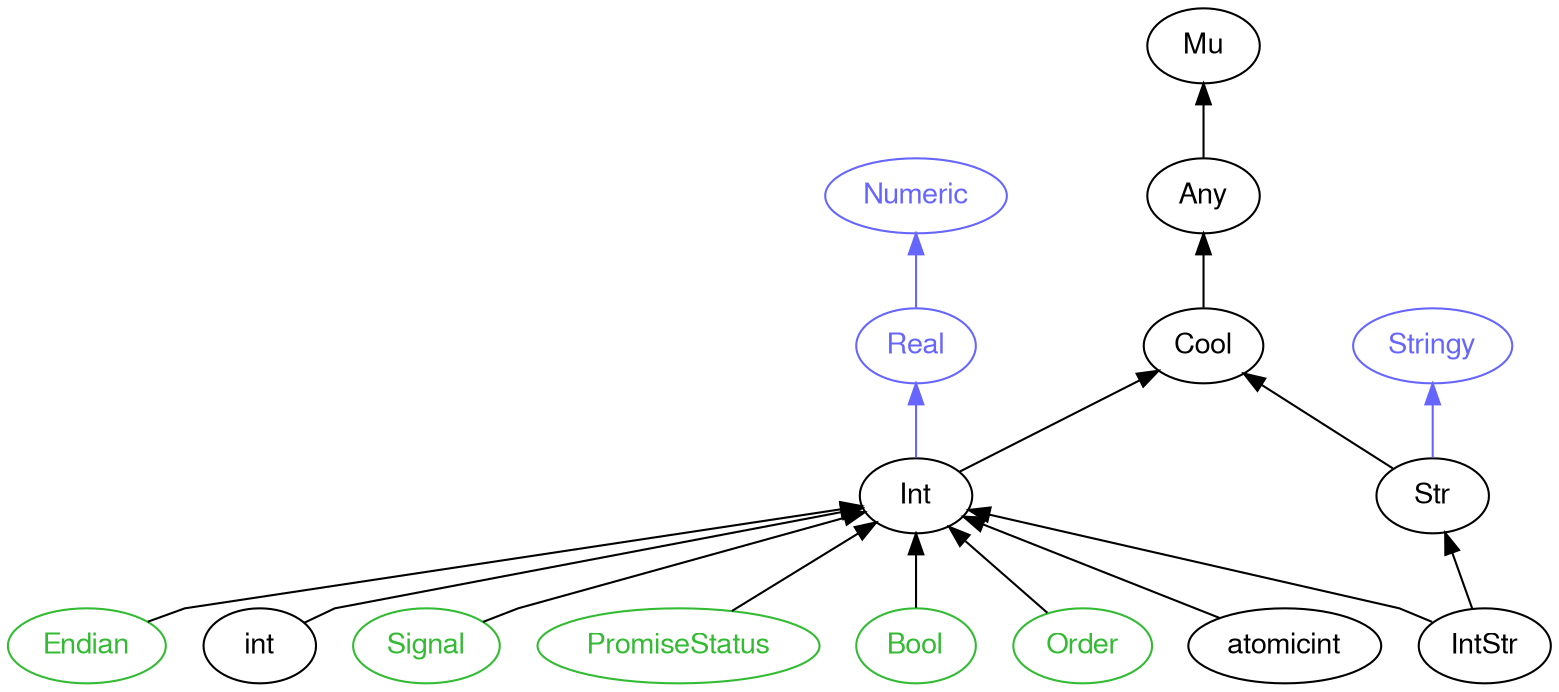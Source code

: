 digraph "perl6-type-graph" {
    rankdir=BT;
    splines=polyline;
    overlap=false; 
    // Types
    "Int" [color="#000000", fontcolor="#000000", href="/type/Int", fontname="FreeSans"];
    "Mu" [color="#000000", fontcolor="#000000", href="/type/Mu", fontname="FreeSans"];
    "Any" [color="#000000", fontcolor="#000000", href="/type/Any", fontname="FreeSans"];
    "Cool" [color="#000000", fontcolor="#000000", href="/type/Cool", fontname="FreeSans"];
    "Numeric" [color="#6666FF", fontcolor="#6666FF", href="/type/Numeric", fontname="FreeSans"];
    "Real" [color="#6666FF", fontcolor="#6666FF", href="/type/Real", fontname="FreeSans"];
    "Endian" [color="#33BB33", fontcolor="#33BB33", href="/type/Endian", fontname="FreeSans"];
    "int" [color="#000000", fontcolor="#000000", href="/type/int", fontname="FreeSans"];
    "Signal" [color="#33BB33", fontcolor="#33BB33", href="/type/Signal", fontname="FreeSans"];
    "Stringy" [color="#6666FF", fontcolor="#6666FF", href="/type/Stringy", fontname="FreeSans"];
    "Str" [color="#000000", fontcolor="#000000", href="/type/Str", fontname="FreeSans"];
    "IntStr" [color="#000000", fontcolor="#000000", href="/type/IntStr", fontname="FreeSans"];
    "PromiseStatus" [color="#33BB33", fontcolor="#33BB33", href="/type/PromiseStatus", fontname="FreeSans"];
    "Bool" [color="#33BB33", fontcolor="#33BB33", href="/type/Bool", fontname="FreeSans"];
    "Order" [color="#33BB33", fontcolor="#33BB33", href="/type/Order", fontname="FreeSans"];
    "atomicint" [color="#000000", fontcolor="#000000", href="/type/atomicint", fontname="FreeSans"];

    // Superclasses
    "Int" -> "Cool" [color="#000000"];
    "Any" -> "Mu" [color="#000000"];
    "Cool" -> "Any" [color="#000000"];
    "Endian" -> "Int" [color="#000000"];
    "int" -> "Int" [color="#000000"];
    "Signal" -> "Int" [color="#000000"];
    "Str" -> "Cool" [color="#000000"];
    "IntStr" -> "Int" [color="#000000"];
    "IntStr" -> "Str" [color="#000000"];
    "PromiseStatus" -> "Int" [color="#000000"];
    "Bool" -> "Int" [color="#000000"];
    "Order" -> "Int" [color="#000000"];
    "atomicint" -> "Int" [color="#000000"];

    // Roles
    "Int" -> "Real" [color="#6666FF"];
    "Real" -> "Numeric" [color="#6666FF"];
    "Str" -> "Stringy" [color="#6666FF"];
}
